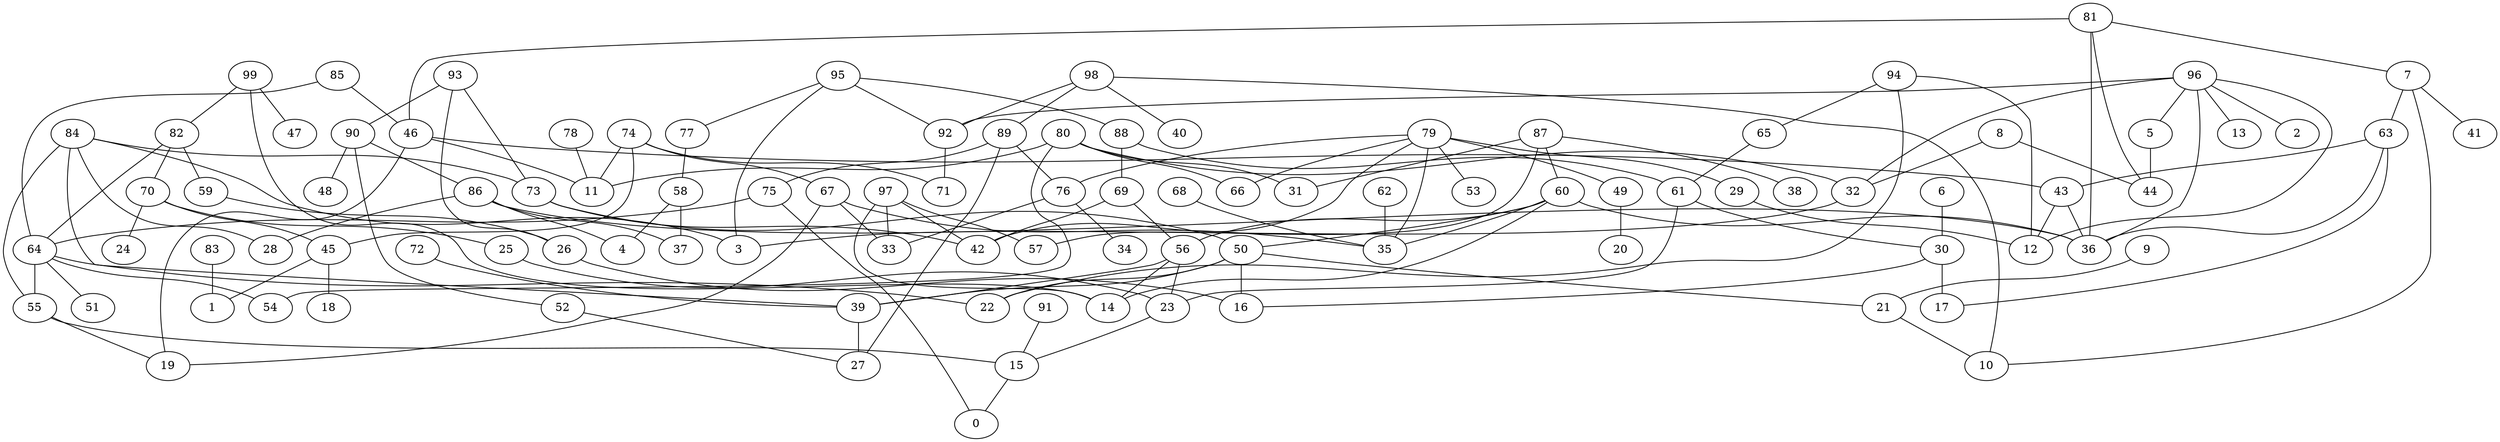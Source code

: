 digraph GG_graph {

subgraph G_graph {
edge [color = black]
"63" -> "36" [dir = none]
"72" -> "39" [dir = none]
"97" -> "42" [dir = none]
"91" -> "15" [dir = none]
"78" -> "11" [dir = none]
"83" -> "1" [dir = none]
"6" -> "30" [dir = none]
"58" -> "4" [dir = none]
"30" -> "17" [dir = none]
"84" -> "73" [dir = none]
"9" -> "21" [dir = none]
"99" -> "47" [dir = none]
"99" -> "82" [dir = none]
"82" -> "70" [dir = none]
"82" -> "59" [dir = none]
"82" -> "64" [dir = none]
"98" -> "10" [dir = none]
"98" -> "40" [dir = none]
"98" -> "92" [dir = none]
"98" -> "89" [dir = none]
"89" -> "27" [dir = none]
"89" -> "75" [dir = none]
"87" -> "38" [dir = none]
"87" -> "31" [dir = none]
"87" -> "57" [dir = none]
"87" -> "60" [dir = none]
"8" -> "32" [dir = none]
"64" -> "51" [dir = none]
"64" -> "54" [dir = none]
"64" -> "55" [dir = none]
"64" -> "22" [dir = none]
"60" -> "14" [dir = none]
"60" -> "35" [dir = none]
"60" -> "36" [dir = none]
"60" -> "56" [dir = none]
"60" -> "50" [dir = none]
"7" -> "41" [dir = none]
"7" -> "10" [dir = none]
"65" -> "61" [dir = none]
"73" -> "42" [dir = none]
"73" -> "50" [dir = none]
"75" -> "0" [dir = none]
"75" -> "64" [dir = none]
"79" -> "29" [dir = none]
"79" -> "66" [dir = none]
"79" -> "76" [dir = none]
"79" -> "53" [dir = none]
"79" -> "49" [dir = none]
"79" -> "35" [dir = none]
"56" -> "23" [dir = none]
"43" -> "12" [dir = none]
"43" -> "36" [dir = none]
"96" -> "5" [dir = none]
"96" -> "13" [dir = none]
"96" -> "32" [dir = none]
"96" -> "2" [dir = none]
"96" -> "36" [dir = none]
"94" -> "65" [dir = none]
"94" -> "22" [dir = none]
"85" -> "64" [dir = none]
"93" -> "90" [dir = none]
"93" -> "73" [dir = none]
"32" -> "3" [dir = none]
"62" -> "35" [dir = none]
"55" -> "15" [dir = none]
"45" -> "18" [dir = none]
"45" -> "1" [dir = none]
"80" -> "11" [dir = none]
"80" -> "32" [dir = none]
"49" -> "20" [dir = none]
"74" -> "71" [dir = none]
"74" -> "45" [dir = none]
"61" -> "30" [dir = none]
"50" -> "21" [dir = none]
"50" -> "16" [dir = none]
"50" -> "39" [dir = none]
"50" -> "22" [dir = none]
"59" -> "26" [dir = none]
"67" -> "19" [dir = none]
"67" -> "35" [dir = none]
"68" -> "35" [dir = none]
"70" -> "24" [dir = none]
"70" -> "25" [dir = none]
"70" -> "45" [dir = none]
"86" -> "4" [dir = none]
"86" -> "28" [dir = none]
"86" -> "37" [dir = none]
"86" -> "36" [dir = none]
"95" -> "77" [dir = none]
"95" -> "88" [dir = none]
"95" -> "92" [dir = none]
"69" -> "42" [dir = none]
"81" -> "44" [dir = none]
"81" -> "36" [dir = none]
"52" -> "27" [dir = none]
"76" -> "34" [dir = none]
"76" -> "33" [dir = none]
"90" -> "48" [dir = none]
"46" -> "11" [dir = none]
"67" -> "33" [dir = none]
"97" -> "33" [dir = none]
"95" -> "3" [dir = none]
"80" -> "31" [dir = none]
"92" -> "71" [dir = none]
"88" -> "61" [dir = none]
"21" -> "10" [dir = none]
"26" -> "16" [dir = none]
"74" -> "11" [dir = none]
"96" -> "92" [dir = none]
"23" -> "15" [dir = none]
"63" -> "43" [dir = none]
"46" -> "43" [dir = none]
"94" -> "12" [dir = none]
"69" -> "56" [dir = none]
"46" -> "19" [dir = none]
"99" -> "14" [dir = none]
"56" -> "39" [dir = none]
"63" -> "17" [dir = none]
"88" -> "69" [dir = none]
"30" -> "16" [dir = none]
"96" -> "12" [dir = none]
"97" -> "14" [dir = none]
"29" -> "12" [dir = none]
"77" -> "58" [dir = none]
"81" -> "7" [dir = none]
"84" -> "39" [dir = none]
"80" -> "54" [dir = none]
"97" -> "57" [dir = none]
"90" -> "86" [dir = none]
"84" -> "55" [dir = none]
"79" -> "42" [dir = none]
"61" -> "23" [dir = none]
"7" -> "63" [dir = none]
"84" -> "3" [dir = none]
"58" -> "37" [dir = none]
"39" -> "27" [dir = none]
"5" -> "44" [dir = none]
"56" -> "14" [dir = none]
"8" -> "44" [dir = none]
"15" -> "0" [dir = none]
"25" -> "23" [dir = none]
"55" -> "19" [dir = none]
"81" -> "46" [dir = none]
"74" -> "67" [dir = none]
"84" -> "28" [dir = none]
"80" -> "66" [dir = none]
"93" -> "26" [dir = none]
"85" -> "46" [dir = none]
"89" -> "76" [dir = none]
"90" -> "52" [dir = none]
}

}
